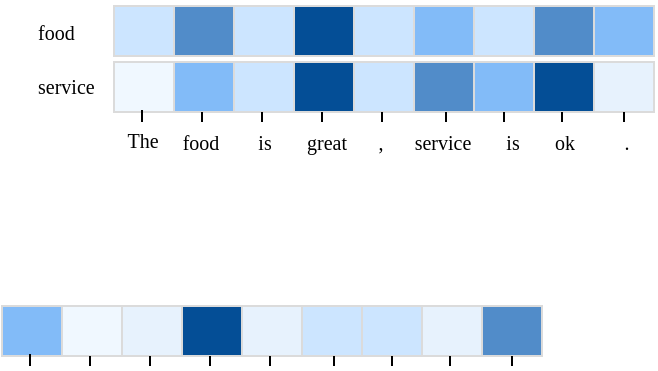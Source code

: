 <mxfile version="23.1.4" type="github">
  <diagram name="第 1 页" id="QFo4rpMajQ0m4gN3oKNT">
    <mxGraphModel dx="569" dy="379" grid="1" gridSize="10" guides="1" tooltips="1" connect="1" arrows="1" fold="1" page="1" pageScale="1" pageWidth="827" pageHeight="1169" math="0" shadow="0">
      <root>
        <mxCell id="0" />
        <mxCell id="1" parent="0" />
        <mxCell id="Tfmw1DpFzd8yZ36O808D-23" value="service" style="text;html=1;align=left;verticalAlign=middle;resizable=0;points=[];autosize=1;strokeColor=none;fillColor=none;fontSize=10;fontFamily=Times New Roman;" vertex="1" parent="1">
          <mxGeometry x="187" y="275" width="50" height="30" as="geometry" />
        </mxCell>
        <mxCell id="Tfmw1DpFzd8yZ36O808D-25" value="food" style="text;html=1;align=left;verticalAlign=middle;resizable=0;points=[];autosize=1;strokeColor=none;fillColor=none;fontSize=10;fontFamily=Times New Roman;" vertex="1" parent="1">
          <mxGeometry x="187" y="247.5" width="40" height="30" as="geometry" />
        </mxCell>
        <mxCell id="Tfmw1DpFzd8yZ36O808D-36" value="" style="whiteSpace=wrap;html=1;strokeColor=#DBDBDB;fillColor=#F0F8FF;fontSize=10;fontFamily=Times New Roman;" vertex="1" parent="1">
          <mxGeometry x="227" y="278" width="30" height="25" as="geometry" />
        </mxCell>
        <mxCell id="Tfmw1DpFzd8yZ36O808D-37" value="" style="whiteSpace=wrap;html=1;fillColor=#82BBF8;strokeColor=#DBDBDB;fontSize=10;fontFamily=Times New Roman;" vertex="1" parent="1">
          <mxGeometry x="257" y="278" width="30" height="25" as="geometry" />
        </mxCell>
        <mxCell id="Tfmw1DpFzd8yZ36O808D-38" value="" style="whiteSpace=wrap;html=1;strokeColor=#DBDBDB;fillColor=#CCE5FF;fontSize=10;fontFamily=Times New Roman;" vertex="1" parent="1">
          <mxGeometry x="287" y="278" width="30" height="25" as="geometry" />
        </mxCell>
        <mxCell id="Tfmw1DpFzd8yZ36O808D-39" value="" style="whiteSpace=wrap;html=1;fillColor=#044E96;strokeColor=#DBDBDB;fontSize=10;fontFamily=Times New Roman;" vertex="1" parent="1">
          <mxGeometry x="317" y="278" width="30" height="25" as="geometry" />
        </mxCell>
        <mxCell id="Tfmw1DpFzd8yZ36O808D-40" value="" style="whiteSpace=wrap;html=1;strokeColor=#DBDBDB;fillColor=#CCE5FF;fontSize=10;fontFamily=Times New Roman;" vertex="1" parent="1">
          <mxGeometry x="347" y="278" width="30" height="25" as="geometry" />
        </mxCell>
        <mxCell id="Tfmw1DpFzd8yZ36O808D-41" value="" style="whiteSpace=wrap;html=1;fillColor=#518CC9;strokeColor=#DBDBDB;fontSize=10;fontFamily=Times New Roman;" vertex="1" parent="1">
          <mxGeometry x="377" y="278" width="30" height="25" as="geometry" />
        </mxCell>
        <mxCell id="Tfmw1DpFzd8yZ36O808D-42" value="" style="whiteSpace=wrap;html=1;strokeColor=#DBDBDB;fillColor=#82BBF8;fontSize=10;fontFamily=Times New Roman;" vertex="1" parent="1">
          <mxGeometry x="407" y="278" width="30" height="25" as="geometry" />
        </mxCell>
        <mxCell id="Tfmw1DpFzd8yZ36O808D-43" value="" style="whiteSpace=wrap;html=1;fillColor=#044E96;strokeColor=#DBDBDB;fontSize=10;fontFamily=Times New Roman;" vertex="1" parent="1">
          <mxGeometry x="437" y="278" width="30" height="25" as="geometry" />
        </mxCell>
        <mxCell id="Tfmw1DpFzd8yZ36O808D-44" value="" style="whiteSpace=wrap;html=1;strokeColor=#DBDBDB;fillColor=#E7F2FD;fontSize=10;fontFamily=Times New Roman;" vertex="1" parent="1">
          <mxGeometry x="467" y="278" width="30" height="25" as="geometry" />
        </mxCell>
        <mxCell id="Tfmw1DpFzd8yZ36O808D-46" value="&lt;font style=&quot;font-size: 10px;&quot;&gt;food&lt;/font&gt;" style="text;html=1;align=center;verticalAlign=middle;resizable=0;points=[];autosize=1;strokeColor=none;fillColor=none;fontSize=10;fontFamily=Times New Roman;" vertex="1" parent="1">
          <mxGeometry x="250" y="303" width="40" height="30" as="geometry" />
        </mxCell>
        <mxCell id="Tfmw1DpFzd8yZ36O808D-47" value="&lt;font style=&quot;font-size: 10px;&quot;&gt;is&lt;/font&gt;" style="text;html=1;align=center;verticalAlign=middle;resizable=0;points=[];autosize=1;strokeColor=none;fillColor=none;fontSize=10;fontFamily=Times New Roman;" vertex="1" parent="1">
          <mxGeometry x="287" y="303" width="30" height="30" as="geometry" />
        </mxCell>
        <mxCell id="Tfmw1DpFzd8yZ36O808D-48" value="&lt;font style=&quot;font-size: 10px;&quot;&gt;great&lt;/font&gt;" style="text;html=1;align=center;verticalAlign=middle;resizable=0;points=[];autosize=1;strokeColor=none;fillColor=none;fontSize=10;fontFamily=Times New Roman;" vertex="1" parent="1">
          <mxGeometry x="313" y="303" width="40" height="30" as="geometry" />
        </mxCell>
        <mxCell id="Tfmw1DpFzd8yZ36O808D-49" value="&lt;font style=&quot;font-size: 10px;&quot;&gt;,&lt;/font&gt;" style="text;html=1;align=center;verticalAlign=middle;resizable=0;points=[];autosize=1;strokeColor=none;fillColor=none;fontSize=10;fontFamily=Times New Roman;" vertex="1" parent="1">
          <mxGeometry x="345" y="303" width="30" height="30" as="geometry" />
        </mxCell>
        <mxCell id="Tfmw1DpFzd8yZ36O808D-50" value="&lt;font style=&quot;font-size: 10px;&quot;&gt;service&lt;/font&gt;" style="text;html=1;align=center;verticalAlign=middle;resizable=0;points=[];autosize=1;strokeColor=none;fillColor=none;fontSize=10;fontFamily=Times New Roman;" vertex="1" parent="1">
          <mxGeometry x="366" y="303" width="50" height="30" as="geometry" />
        </mxCell>
        <mxCell id="Tfmw1DpFzd8yZ36O808D-51" value="&lt;span style=&quot;font-size: 10px;&quot;&gt;is&lt;/span&gt;" style="text;html=1;align=center;verticalAlign=middle;resizable=0;points=[];autosize=1;strokeColor=none;fillColor=none;fontSize=10;fontFamily=Times New Roman;" vertex="1" parent="1">
          <mxGeometry x="411" y="303" width="30" height="30" as="geometry" />
        </mxCell>
        <mxCell id="Tfmw1DpFzd8yZ36O808D-52" value="&lt;span style=&quot;font-size: 10px;&quot;&gt;ok&lt;/span&gt;" style="text;html=1;align=center;verticalAlign=middle;resizable=0;points=[];autosize=1;strokeColor=none;fillColor=none;fontSize=10;fontFamily=Times New Roman;" vertex="1" parent="1">
          <mxGeometry x="437" y="303" width="30" height="30" as="geometry" />
        </mxCell>
        <mxCell id="Tfmw1DpFzd8yZ36O808D-53" value="&lt;span style=&quot;font-size: 10px;&quot;&gt;.&lt;/span&gt;" style="text;html=1;align=center;verticalAlign=middle;resizable=0;points=[];autosize=1;strokeColor=none;fillColor=none;fontSize=10;fontFamily=Times New Roman;fontStyle=0" vertex="1" parent="1">
          <mxGeometry x="468" y="303" width="30" height="30" as="geometry" />
        </mxCell>
        <mxCell id="Tfmw1DpFzd8yZ36O808D-55" value="" style="endArrow=none;html=1;rounded=0;fontFamily=Times New Roman;fontSize=11;" edge="1" parent="1" source="Tfmw1DpFzd8yZ36O808D-77">
          <mxGeometry width="50" height="50" relative="1" as="geometry">
            <mxPoint x="241" y="308" as="sourcePoint" />
            <mxPoint x="241" y="303" as="targetPoint" />
          </mxGeometry>
        </mxCell>
        <mxCell id="Tfmw1DpFzd8yZ36O808D-56" value="" style="endArrow=none;html=1;rounded=0;fontFamily=Times New Roman;fontSize=11;" edge="1" parent="1">
          <mxGeometry width="50" height="50" relative="1" as="geometry">
            <mxPoint x="271" y="308" as="sourcePoint" />
            <mxPoint x="271" y="303" as="targetPoint" />
          </mxGeometry>
        </mxCell>
        <mxCell id="Tfmw1DpFzd8yZ36O808D-57" value="" style="endArrow=none;html=1;rounded=0;fontFamily=Times New Roman;fontSize=11;" edge="1" parent="1">
          <mxGeometry width="50" height="50" relative="1" as="geometry">
            <mxPoint x="301" y="308" as="sourcePoint" />
            <mxPoint x="301" y="303" as="targetPoint" />
          </mxGeometry>
        </mxCell>
        <mxCell id="Tfmw1DpFzd8yZ36O808D-58" value="" style="endArrow=none;html=1;rounded=0;fontFamily=Times New Roman;fontSize=11;" edge="1" parent="1">
          <mxGeometry width="50" height="50" relative="1" as="geometry">
            <mxPoint x="331" y="308" as="sourcePoint" />
            <mxPoint x="331" y="303" as="targetPoint" />
          </mxGeometry>
        </mxCell>
        <mxCell id="Tfmw1DpFzd8yZ36O808D-59" value="" style="endArrow=none;html=1;rounded=0;fontFamily=Times New Roman;fontSize=11;" edge="1" parent="1">
          <mxGeometry width="50" height="50" relative="1" as="geometry">
            <mxPoint x="361" y="308" as="sourcePoint" />
            <mxPoint x="361" y="303" as="targetPoint" />
          </mxGeometry>
        </mxCell>
        <mxCell id="Tfmw1DpFzd8yZ36O808D-60" value="" style="endArrow=none;html=1;rounded=0;fontFamily=Times New Roman;fontSize=11;" edge="1" parent="1">
          <mxGeometry width="50" height="50" relative="1" as="geometry">
            <mxPoint x="393" y="308" as="sourcePoint" />
            <mxPoint x="393" y="303" as="targetPoint" />
          </mxGeometry>
        </mxCell>
        <mxCell id="Tfmw1DpFzd8yZ36O808D-61" value="" style="endArrow=none;html=1;rounded=0;fontFamily=Times New Roman;fontSize=11;" edge="1" parent="1">
          <mxGeometry width="50" height="50" relative="1" as="geometry">
            <mxPoint x="422" y="308" as="sourcePoint" />
            <mxPoint x="422" y="303" as="targetPoint" />
          </mxGeometry>
        </mxCell>
        <mxCell id="Tfmw1DpFzd8yZ36O808D-62" value="" style="endArrow=none;html=1;rounded=0;fontFamily=Times New Roman;fontSize=11;" edge="1" parent="1">
          <mxGeometry width="50" height="50" relative="1" as="geometry">
            <mxPoint x="451" y="308" as="sourcePoint" />
            <mxPoint x="451" y="303" as="targetPoint" />
          </mxGeometry>
        </mxCell>
        <mxCell id="Tfmw1DpFzd8yZ36O808D-63" value="" style="endArrow=none;html=1;rounded=0;fontFamily=Times New Roman;fontSize=11;" edge="1" parent="1">
          <mxGeometry width="50" height="50" relative="1" as="geometry">
            <mxPoint x="482" y="308" as="sourcePoint" />
            <mxPoint x="482" y="303" as="targetPoint" />
          </mxGeometry>
        </mxCell>
        <mxCell id="Tfmw1DpFzd8yZ36O808D-65" value="" style="whiteSpace=wrap;html=1;strokeColor=#DBDBDB;fillColor=#CCE5FF;fontSize=10;fontFamily=Times New Roman;" vertex="1" parent="1">
          <mxGeometry x="227" y="250" width="30" height="25" as="geometry" />
        </mxCell>
        <mxCell id="Tfmw1DpFzd8yZ36O808D-66" value="" style="whiteSpace=wrap;html=1;fillColor=#518CC9;strokeColor=#DBDBDB;fontSize=10;fontFamily=Times New Roman;" vertex="1" parent="1">
          <mxGeometry x="257" y="250" width="30" height="25" as="geometry" />
        </mxCell>
        <mxCell id="Tfmw1DpFzd8yZ36O808D-67" value="" style="whiteSpace=wrap;html=1;strokeColor=#DBDBDB;fillColor=#cce5ff;fontSize=10;fontFamily=Times New Roman;" vertex="1" parent="1">
          <mxGeometry x="287" y="250" width="30" height="25" as="geometry" />
        </mxCell>
        <mxCell id="Tfmw1DpFzd8yZ36O808D-68" value="" style="whiteSpace=wrap;html=1;fillColor=#044E96;strokeColor=#DBDBDB;fontSize=10;fontFamily=Times New Roman;" vertex="1" parent="1">
          <mxGeometry x="317" y="250" width="30" height="25" as="geometry" />
        </mxCell>
        <mxCell id="Tfmw1DpFzd8yZ36O808D-69" value="" style="whiteSpace=wrap;html=1;strokeColor=#DBDBDB;fillColor=#CCE5FF;fontSize=10;fontFamily=Times New Roman;" vertex="1" parent="1">
          <mxGeometry x="347" y="250" width="30" height="25" as="geometry" />
        </mxCell>
        <mxCell id="Tfmw1DpFzd8yZ36O808D-70" value="" style="whiteSpace=wrap;html=1;fillColor=#82BBF8;strokeColor=#DBDBDB;fontSize=10;fontFamily=Times New Roman;" vertex="1" parent="1">
          <mxGeometry x="377" y="250" width="30" height="25" as="geometry" />
        </mxCell>
        <mxCell id="Tfmw1DpFzd8yZ36O808D-71" value="" style="whiteSpace=wrap;html=1;strokeColor=#DBDBDB;fillColor=#CCE5FF;fontSize=10;fontFamily=Times New Roman;" vertex="1" parent="1">
          <mxGeometry x="407" y="250" width="30" height="25" as="geometry" />
        </mxCell>
        <mxCell id="Tfmw1DpFzd8yZ36O808D-72" value="" style="whiteSpace=wrap;html=1;fillColor=#518CC9;strokeColor=#DBDBDB;fontSize=10;fontFamily=Times New Roman;" vertex="1" parent="1">
          <mxGeometry x="437" y="250" width="30" height="25" as="geometry" />
        </mxCell>
        <mxCell id="Tfmw1DpFzd8yZ36O808D-73" value="" style="whiteSpace=wrap;html=1;strokeColor=#DBDBDB;fillColor=#82BBF8;fontSize=10;fontFamily=Times New Roman;" vertex="1" parent="1">
          <mxGeometry x="467" y="250" width="30" height="25" as="geometry" />
        </mxCell>
        <mxCell id="Tfmw1DpFzd8yZ36O808D-76" value="" style="endArrow=none;html=1;rounded=0;fontFamily=Times New Roman;fontSize=11;" edge="1" parent="1" target="Tfmw1DpFzd8yZ36O808D-77">
          <mxGeometry width="50" height="50" relative="1" as="geometry">
            <mxPoint x="241" y="308" as="sourcePoint" />
            <mxPoint x="241" y="303" as="targetPoint" />
          </mxGeometry>
        </mxCell>
        <mxCell id="Tfmw1DpFzd8yZ36O808D-77" value="&lt;font style=&quot;font-size: 10px;&quot;&gt;The&lt;/font&gt;" style="text;html=1;align=center;verticalAlign=middle;resizable=0;points=[];autosize=1;strokeColor=none;fillColor=none;fontSize=10;fontFamily=Times New Roman;" vertex="1" parent="1">
          <mxGeometry x="221" y="302" width="40" height="30" as="geometry" />
        </mxCell>
        <mxCell id="Tfmw1DpFzd8yZ36O808D-78" value="" style="whiteSpace=wrap;html=1;strokeColor=#DBDBDB;fillColor=#82BBF8;fontSize=10;fontFamily=Times New Roman;" vertex="1" parent="1">
          <mxGeometry x="171" y="400" width="30" height="25" as="geometry" />
        </mxCell>
        <mxCell id="Tfmw1DpFzd8yZ36O808D-79" value="" style="whiteSpace=wrap;html=1;fillColor=#f0f8ff;strokeColor=#DBDBDB;fontSize=10;fontFamily=Times New Roman;" vertex="1" parent="1">
          <mxGeometry x="201" y="400" width="30" height="25" as="geometry" />
        </mxCell>
        <mxCell id="Tfmw1DpFzd8yZ36O808D-80" value="" style="whiteSpace=wrap;html=1;strokeColor=#DBDBDB;fillColor=#E7F2FD;fontSize=10;fontFamily=Times New Roman;" vertex="1" parent="1">
          <mxGeometry x="231" y="400" width="30" height="25" as="geometry" />
        </mxCell>
        <mxCell id="Tfmw1DpFzd8yZ36O808D-81" value="" style="whiteSpace=wrap;html=1;fillColor=#044E96;strokeColor=#DBDBDB;fontSize=10;fontFamily=Times New Roman;" vertex="1" parent="1">
          <mxGeometry x="261" y="400" width="30" height="25" as="geometry" />
        </mxCell>
        <mxCell id="Tfmw1DpFzd8yZ36O808D-82" value="" style="whiteSpace=wrap;html=1;strokeColor=#DBDBDB;fillColor=#E7F2FD;fontSize=10;fontFamily=Times New Roman;" vertex="1" parent="1">
          <mxGeometry x="291" y="400" width="30" height="25" as="geometry" />
        </mxCell>
        <mxCell id="Tfmw1DpFzd8yZ36O808D-83" value="" style="whiteSpace=wrap;html=1;fillColor=#CCE5FF;strokeColor=#DBDBDB;fontSize=10;fontFamily=Times New Roman;" vertex="1" parent="1">
          <mxGeometry x="321" y="400" width="30" height="25" as="geometry" />
        </mxCell>
        <mxCell id="Tfmw1DpFzd8yZ36O808D-84" value="" style="whiteSpace=wrap;html=1;strokeColor=#DBDBDB;fillColor=#CCE5FF;fontSize=10;fontFamily=Times New Roman;" vertex="1" parent="1">
          <mxGeometry x="351" y="400" width="30" height="25" as="geometry" />
        </mxCell>
        <mxCell id="Tfmw1DpFzd8yZ36O808D-85" value="" style="whiteSpace=wrap;html=1;fillColor=#E7F2FD;strokeColor=#DBDBDB;fontSize=10;fontFamily=Times New Roman;" vertex="1" parent="1">
          <mxGeometry x="381" y="400" width="30" height="25" as="geometry" />
        </mxCell>
        <mxCell id="Tfmw1DpFzd8yZ36O808D-86" value="" style="whiteSpace=wrap;html=1;strokeColor=#DBDBDB;fillColor=#518CC9;fontSize=10;fontFamily=Times New Roman;" vertex="1" parent="1">
          <mxGeometry x="411" y="400" width="30" height="25" as="geometry" />
        </mxCell>
        <mxCell id="Tfmw1DpFzd8yZ36O808D-87" value="" style="endArrow=none;html=1;rounded=0;fontFamily=Times New Roman;fontSize=11;" edge="1" parent="1">
          <mxGeometry width="50" height="50" relative="1" as="geometry">
            <mxPoint x="185" y="424" as="sourcePoint" />
            <mxPoint x="185" y="425" as="targetPoint" />
          </mxGeometry>
        </mxCell>
        <mxCell id="Tfmw1DpFzd8yZ36O808D-88" value="" style="endArrow=none;html=1;rounded=0;fontFamily=Times New Roman;fontSize=11;" edge="1" parent="1">
          <mxGeometry width="50" height="50" relative="1" as="geometry">
            <mxPoint x="215" y="430" as="sourcePoint" />
            <mxPoint x="215" y="425" as="targetPoint" />
          </mxGeometry>
        </mxCell>
        <mxCell id="Tfmw1DpFzd8yZ36O808D-89" value="" style="endArrow=none;html=1;rounded=0;fontFamily=Times New Roman;fontSize=11;" edge="1" parent="1">
          <mxGeometry width="50" height="50" relative="1" as="geometry">
            <mxPoint x="245" y="430" as="sourcePoint" />
            <mxPoint x="245" y="425" as="targetPoint" />
          </mxGeometry>
        </mxCell>
        <mxCell id="Tfmw1DpFzd8yZ36O808D-90" value="" style="endArrow=none;html=1;rounded=0;fontFamily=Times New Roman;fontSize=11;" edge="1" parent="1">
          <mxGeometry width="50" height="50" relative="1" as="geometry">
            <mxPoint x="275" y="430" as="sourcePoint" />
            <mxPoint x="275" y="425" as="targetPoint" />
          </mxGeometry>
        </mxCell>
        <mxCell id="Tfmw1DpFzd8yZ36O808D-91" value="" style="endArrow=none;html=1;rounded=0;fontFamily=Times New Roman;fontSize=11;" edge="1" parent="1">
          <mxGeometry width="50" height="50" relative="1" as="geometry">
            <mxPoint x="305" y="430" as="sourcePoint" />
            <mxPoint x="305" y="425" as="targetPoint" />
          </mxGeometry>
        </mxCell>
        <mxCell id="Tfmw1DpFzd8yZ36O808D-92" value="" style="endArrow=none;html=1;rounded=0;fontFamily=Times New Roman;fontSize=11;" edge="1" parent="1">
          <mxGeometry width="50" height="50" relative="1" as="geometry">
            <mxPoint x="337" y="430" as="sourcePoint" />
            <mxPoint x="337" y="425" as="targetPoint" />
          </mxGeometry>
        </mxCell>
        <mxCell id="Tfmw1DpFzd8yZ36O808D-93" value="" style="endArrow=none;html=1;rounded=0;fontFamily=Times New Roman;fontSize=11;" edge="1" parent="1">
          <mxGeometry width="50" height="50" relative="1" as="geometry">
            <mxPoint x="366" y="430" as="sourcePoint" />
            <mxPoint x="366" y="425" as="targetPoint" />
          </mxGeometry>
        </mxCell>
        <mxCell id="Tfmw1DpFzd8yZ36O808D-94" value="" style="endArrow=none;html=1;rounded=0;fontFamily=Times New Roman;fontSize=11;" edge="1" parent="1">
          <mxGeometry width="50" height="50" relative="1" as="geometry">
            <mxPoint x="395" y="430" as="sourcePoint" />
            <mxPoint x="395" y="425" as="targetPoint" />
          </mxGeometry>
        </mxCell>
        <mxCell id="Tfmw1DpFzd8yZ36O808D-95" value="" style="endArrow=none;html=1;rounded=0;fontFamily=Times New Roman;fontSize=11;" edge="1" parent="1">
          <mxGeometry width="50" height="50" relative="1" as="geometry">
            <mxPoint x="426" y="430" as="sourcePoint" />
            <mxPoint x="426" y="425" as="targetPoint" />
          </mxGeometry>
        </mxCell>
        <mxCell id="Tfmw1DpFzd8yZ36O808D-96" value="" style="endArrow=none;html=1;rounded=0;fontFamily=Times New Roman;fontSize=11;" edge="1" parent="1">
          <mxGeometry width="50" height="50" relative="1" as="geometry">
            <mxPoint x="185" y="430" as="sourcePoint" />
            <mxPoint x="185" y="424" as="targetPoint" />
          </mxGeometry>
        </mxCell>
      </root>
    </mxGraphModel>
  </diagram>
</mxfile>
